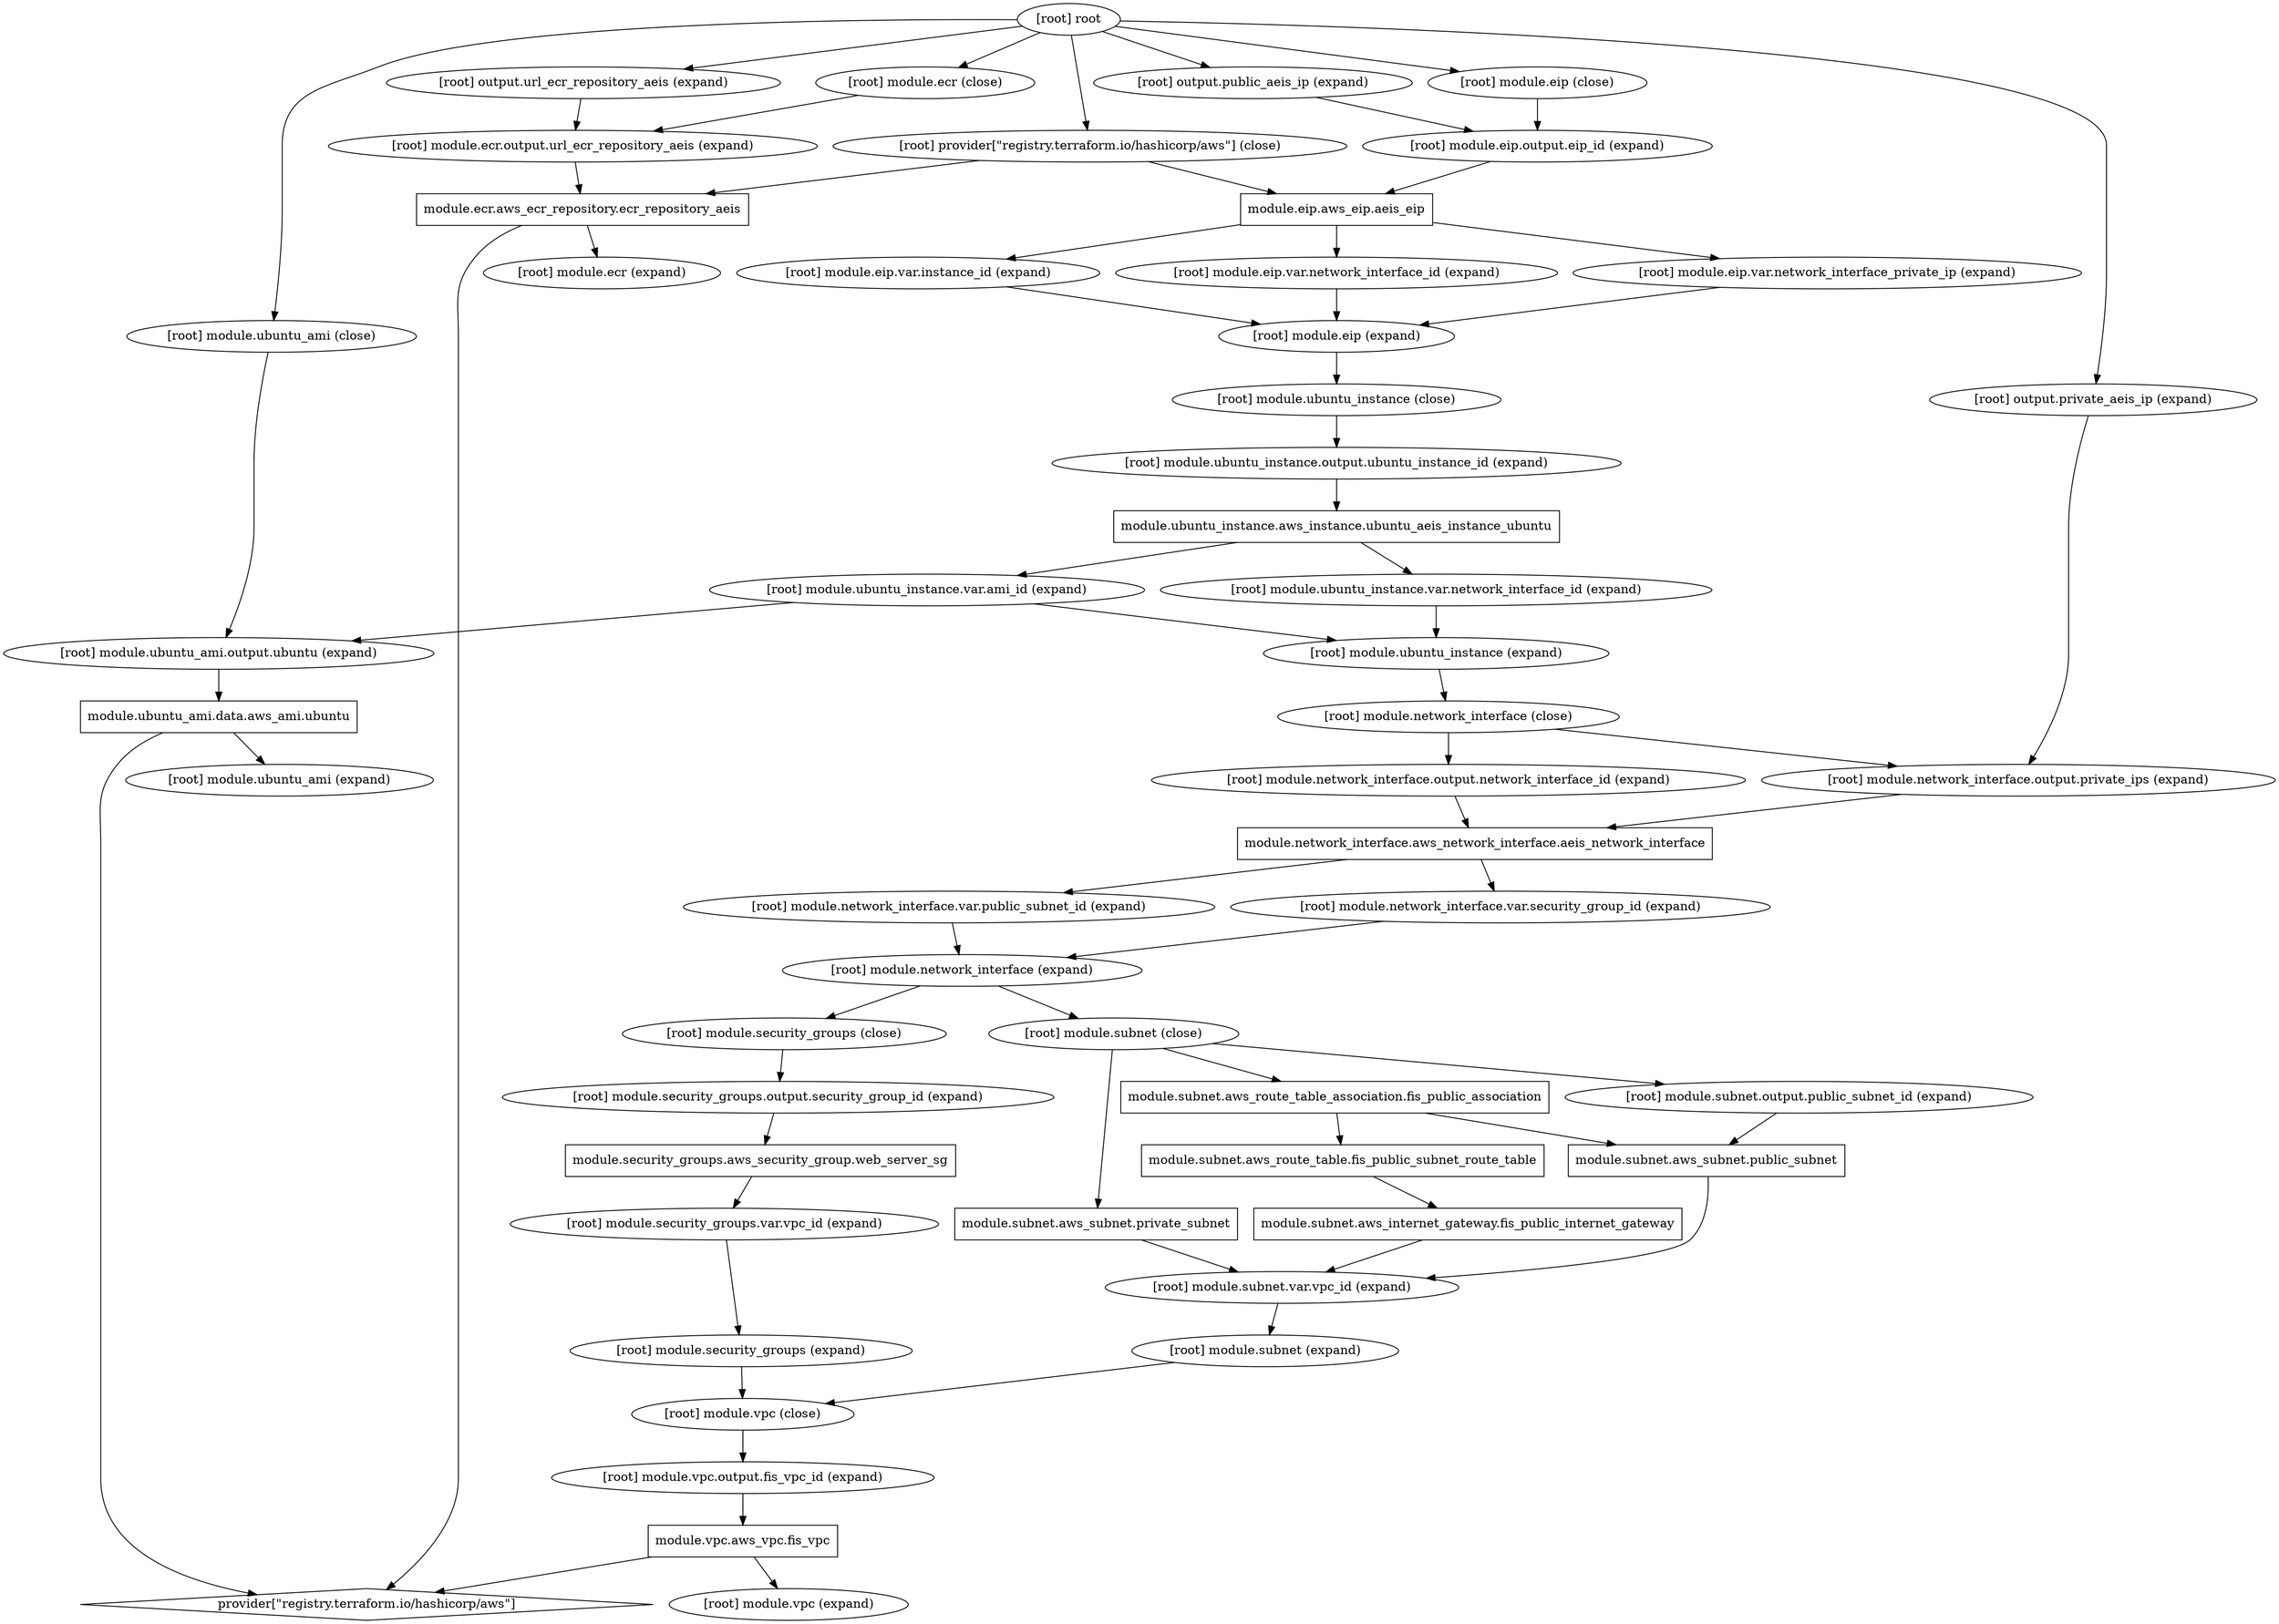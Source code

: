 digraph {
	compound = "true"
	newrank = "true"
	subgraph "root" {
		"[root] module.ecr.aws_ecr_repository.ecr_repository_aeis (expand)" [label = "module.ecr.aws_ecr_repository.ecr_repository_aeis", shape = "box"]
		"[root] module.eip.aws_eip.aeis_eip (expand)" [label = "module.eip.aws_eip.aeis_eip", shape = "box"]
		"[root] module.network_interface.aws_network_interface.aeis_network_interface (expand)" [label = "module.network_interface.aws_network_interface.aeis_network_interface", shape = "box"]
		"[root] module.security_groups.aws_security_group.web_server_sg (expand)" [label = "module.security_groups.aws_security_group.web_server_sg", shape = "box"]
		"[root] module.subnet.aws_internet_gateway.fis_public_internet_gateway (expand)" [label = "module.subnet.aws_internet_gateway.fis_public_internet_gateway", shape = "box"]
		"[root] module.subnet.aws_route_table.fis_public_subnet_route_table (expand)" [label = "module.subnet.aws_route_table.fis_public_subnet_route_table", shape = "box"]
		"[root] module.subnet.aws_route_table_association.fis_public_association (expand)" [label = "module.subnet.aws_route_table_association.fis_public_association", shape = "box"]
		"[root] module.subnet.aws_subnet.private_subnet (expand)" [label = "module.subnet.aws_subnet.private_subnet", shape = "box"]
		"[root] module.subnet.aws_subnet.public_subnet (expand)" [label = "module.subnet.aws_subnet.public_subnet", shape = "box"]
		"[root] module.ubuntu_ami.data.aws_ami.ubuntu (expand)" [label = "module.ubuntu_ami.data.aws_ami.ubuntu", shape = "box"]
		"[root] module.ubuntu_instance.aws_instance.ubuntu_aeis_instance_ubuntu (expand)" [label = "module.ubuntu_instance.aws_instance.ubuntu_aeis_instance_ubuntu", shape = "box"]
		"[root] module.vpc.aws_vpc.fis_vpc (expand)" [label = "module.vpc.aws_vpc.fis_vpc", shape = "box"]
		"[root] provider[\"registry.terraform.io/hashicorp/aws\"]" [label = "provider[\"registry.terraform.io/hashicorp/aws\"]", shape = "diamond"]
		"[root] module.ecr (close)" -> "[root] module.ecr.output.url_ecr_repository_aeis (expand)"
		"[root] module.ecr.aws_ecr_repository.ecr_repository_aeis (expand)" -> "[root] module.ecr (expand)"
		"[root] module.ecr.aws_ecr_repository.ecr_repository_aeis (expand)" -> "[root] provider[\"registry.terraform.io/hashicorp/aws\"]"
		"[root] module.ecr.output.url_ecr_repository_aeis (expand)" -> "[root] module.ecr.aws_ecr_repository.ecr_repository_aeis (expand)"
		"[root] module.eip (close)" -> "[root] module.eip.output.eip_id (expand)"
		"[root] module.eip (expand)" -> "[root] module.ubuntu_instance (close)"
		"[root] module.eip.aws_eip.aeis_eip (expand)" -> "[root] module.eip.var.instance_id (expand)"
		"[root] module.eip.aws_eip.aeis_eip (expand)" -> "[root] module.eip.var.network_interface_id (expand)"
		"[root] module.eip.aws_eip.aeis_eip (expand)" -> "[root] module.eip.var.network_interface_private_ip (expand)"
		"[root] module.eip.output.eip_id (expand)" -> "[root] module.eip.aws_eip.aeis_eip (expand)"
		"[root] module.eip.var.instance_id (expand)" -> "[root] module.eip (expand)"
		"[root] module.eip.var.network_interface_id (expand)" -> "[root] module.eip (expand)"
		"[root] module.eip.var.network_interface_private_ip (expand)" -> "[root] module.eip (expand)"
		"[root] module.network_interface (close)" -> "[root] module.network_interface.output.network_interface_id (expand)"
		"[root] module.network_interface (close)" -> "[root] module.network_interface.output.private_ips (expand)"
		"[root] module.network_interface (expand)" -> "[root] module.security_groups (close)"
		"[root] module.network_interface (expand)" -> "[root] module.subnet (close)"
		"[root] module.network_interface.aws_network_interface.aeis_network_interface (expand)" -> "[root] module.network_interface.var.public_subnet_id (expand)"
		"[root] module.network_interface.aws_network_interface.aeis_network_interface (expand)" -> "[root] module.network_interface.var.security_group_id (expand)"
		"[root] module.network_interface.output.network_interface_id (expand)" -> "[root] module.network_interface.aws_network_interface.aeis_network_interface (expand)"
		"[root] module.network_interface.output.private_ips (expand)" -> "[root] module.network_interface.aws_network_interface.aeis_network_interface (expand)"
		"[root] module.network_interface.var.public_subnet_id (expand)" -> "[root] module.network_interface (expand)"
		"[root] module.network_interface.var.security_group_id (expand)" -> "[root] module.network_interface (expand)"
		"[root] module.security_groups (close)" -> "[root] module.security_groups.output.security_group_id (expand)"
		"[root] module.security_groups (expand)" -> "[root] module.vpc (close)"
		"[root] module.security_groups.aws_security_group.web_server_sg (expand)" -> "[root] module.security_groups.var.vpc_id (expand)"
		"[root] module.security_groups.output.security_group_id (expand)" -> "[root] module.security_groups.aws_security_group.web_server_sg (expand)"
		"[root] module.security_groups.var.vpc_id (expand)" -> "[root] module.security_groups (expand)"
		"[root] module.subnet (close)" -> "[root] module.subnet.aws_route_table_association.fis_public_association (expand)"
		"[root] module.subnet (close)" -> "[root] module.subnet.aws_subnet.private_subnet (expand)"
		"[root] module.subnet (close)" -> "[root] module.subnet.output.public_subnet_id (expand)"
		"[root] module.subnet (expand)" -> "[root] module.vpc (close)"
		"[root] module.subnet.aws_internet_gateway.fis_public_internet_gateway (expand)" -> "[root] module.subnet.var.vpc_id (expand)"
		"[root] module.subnet.aws_route_table.fis_public_subnet_route_table (expand)" -> "[root] module.subnet.aws_internet_gateway.fis_public_internet_gateway (expand)"
		"[root] module.subnet.aws_route_table_association.fis_public_association (expand)" -> "[root] module.subnet.aws_route_table.fis_public_subnet_route_table (expand)"
		"[root] module.subnet.aws_route_table_association.fis_public_association (expand)" -> "[root] module.subnet.aws_subnet.public_subnet (expand)"
		"[root] module.subnet.aws_subnet.private_subnet (expand)" -> "[root] module.subnet.var.vpc_id (expand)"
		"[root] module.subnet.aws_subnet.public_subnet (expand)" -> "[root] module.subnet.var.vpc_id (expand)"
		"[root] module.subnet.output.public_subnet_id (expand)" -> "[root] module.subnet.aws_subnet.public_subnet (expand)"
		"[root] module.subnet.var.vpc_id (expand)" -> "[root] module.subnet (expand)"
		"[root] module.ubuntu_ami (close)" -> "[root] module.ubuntu_ami.output.ubuntu (expand)"
		"[root] module.ubuntu_ami.data.aws_ami.ubuntu (expand)" -> "[root] module.ubuntu_ami (expand)"
		"[root] module.ubuntu_ami.data.aws_ami.ubuntu (expand)" -> "[root] provider[\"registry.terraform.io/hashicorp/aws\"]"
		"[root] module.ubuntu_ami.output.ubuntu (expand)" -> "[root] module.ubuntu_ami.data.aws_ami.ubuntu (expand)"
		"[root] module.ubuntu_instance (close)" -> "[root] module.ubuntu_instance.output.ubuntu_instance_id (expand)"
		"[root] module.ubuntu_instance (expand)" -> "[root] module.network_interface (close)"
		"[root] module.ubuntu_instance.aws_instance.ubuntu_aeis_instance_ubuntu (expand)" -> "[root] module.ubuntu_instance.var.ami_id (expand)"
		"[root] module.ubuntu_instance.aws_instance.ubuntu_aeis_instance_ubuntu (expand)" -> "[root] module.ubuntu_instance.var.network_interface_id (expand)"
		"[root] module.ubuntu_instance.output.ubuntu_instance_id (expand)" -> "[root] module.ubuntu_instance.aws_instance.ubuntu_aeis_instance_ubuntu (expand)"
		"[root] module.ubuntu_instance.var.ami_id (expand)" -> "[root] module.ubuntu_ami.output.ubuntu (expand)"
		"[root] module.ubuntu_instance.var.ami_id (expand)" -> "[root] module.ubuntu_instance (expand)"
		"[root] module.ubuntu_instance.var.network_interface_id (expand)" -> "[root] module.ubuntu_instance (expand)"
		"[root] module.vpc (close)" -> "[root] module.vpc.output.fis_vpc_id (expand)"
		"[root] module.vpc.aws_vpc.fis_vpc (expand)" -> "[root] module.vpc (expand)"
		"[root] module.vpc.aws_vpc.fis_vpc (expand)" -> "[root] provider[\"registry.terraform.io/hashicorp/aws\"]"
		"[root] module.vpc.output.fis_vpc_id (expand)" -> "[root] module.vpc.aws_vpc.fis_vpc (expand)"
		"[root] output.private_aeis_ip (expand)" -> "[root] module.network_interface.output.private_ips (expand)"
		"[root] output.public_aeis_ip (expand)" -> "[root] module.eip.output.eip_id (expand)"
		"[root] output.url_ecr_repository_aeis (expand)" -> "[root] module.ecr.output.url_ecr_repository_aeis (expand)"
		"[root] provider[\"registry.terraform.io/hashicorp/aws\"] (close)" -> "[root] module.ecr.aws_ecr_repository.ecr_repository_aeis (expand)"
		"[root] provider[\"registry.terraform.io/hashicorp/aws\"] (close)" -> "[root] module.eip.aws_eip.aeis_eip (expand)"
		"[root] root" -> "[root] module.ecr (close)"
		"[root] root" -> "[root] module.eip (close)"
		"[root] root" -> "[root] module.ubuntu_ami (close)"
		"[root] root" -> "[root] output.private_aeis_ip (expand)"
		"[root] root" -> "[root] output.public_aeis_ip (expand)"
		"[root] root" -> "[root] output.url_ecr_repository_aeis (expand)"
		"[root] root" -> "[root] provider[\"registry.terraform.io/hashicorp/aws\"] (close)"
	}
}

